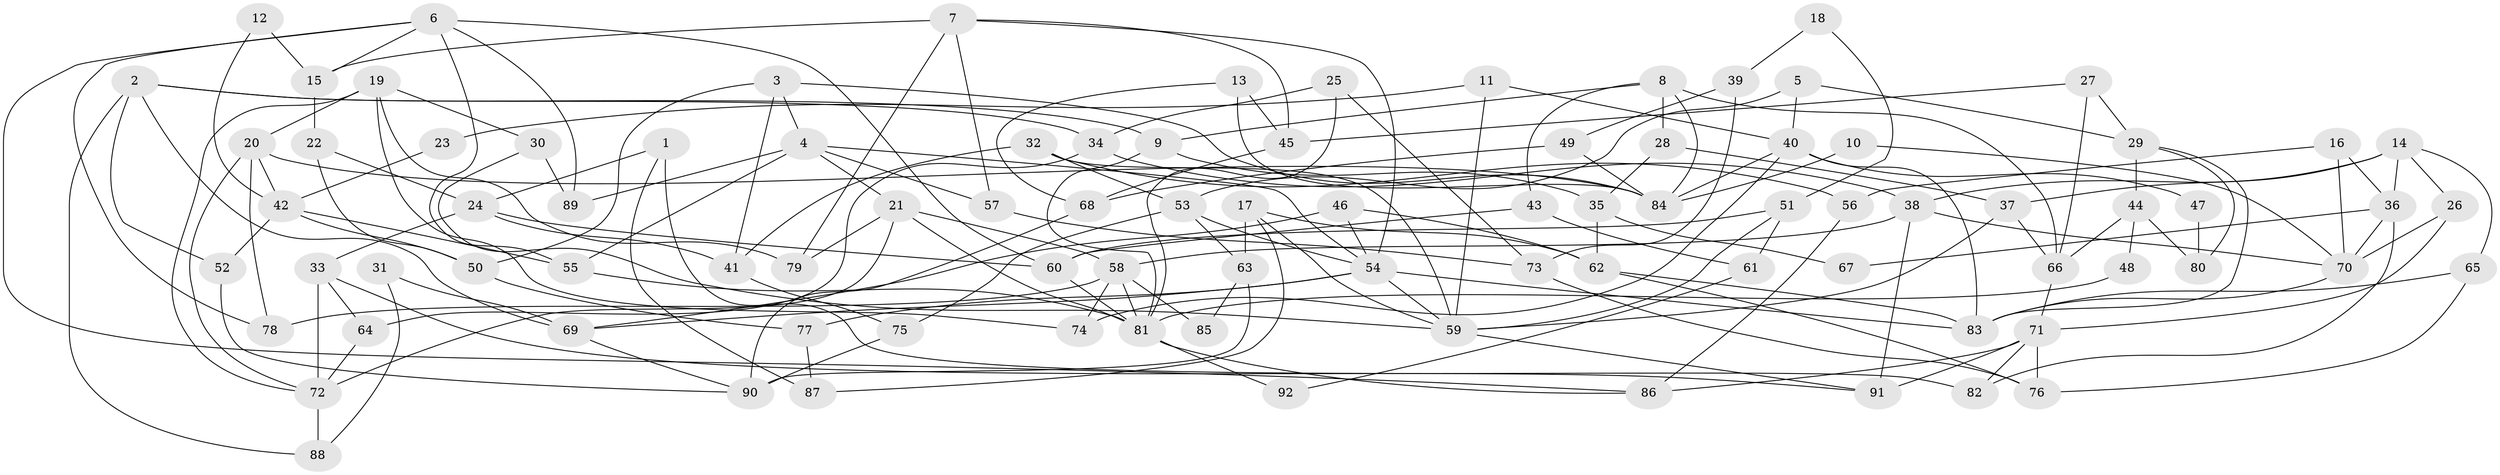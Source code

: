 // coarse degree distribution, {4: 0.17857142857142858, 11: 0.017857142857142856, 5: 0.10714285714285714, 3: 0.2857142857142857, 8: 0.08928571428571429, 9: 0.07142857142857142, 2: 0.125, 6: 0.10714285714285714, 7: 0.017857142857142856}
// Generated by graph-tools (version 1.1) at 2025/50/03/04/25 22:50:49]
// undirected, 92 vertices, 184 edges
graph export_dot {
  node [color=gray90,style=filled];
  1;
  2;
  3;
  4;
  5;
  6;
  7;
  8;
  9;
  10;
  11;
  12;
  13;
  14;
  15;
  16;
  17;
  18;
  19;
  20;
  21;
  22;
  23;
  24;
  25;
  26;
  27;
  28;
  29;
  30;
  31;
  32;
  33;
  34;
  35;
  36;
  37;
  38;
  39;
  40;
  41;
  42;
  43;
  44;
  45;
  46;
  47;
  48;
  49;
  50;
  51;
  52;
  53;
  54;
  55;
  56;
  57;
  58;
  59;
  60;
  61;
  62;
  63;
  64;
  65;
  66;
  67;
  68;
  69;
  70;
  71;
  72;
  73;
  74;
  75;
  76;
  77;
  78;
  79;
  80;
  81;
  82;
  83;
  84;
  85;
  86;
  87;
  88;
  89;
  90;
  91;
  92;
  1 -- 87;
  1 -- 82;
  1 -- 24;
  2 -- 9;
  2 -- 69;
  2 -- 34;
  2 -- 52;
  2 -- 88;
  3 -- 4;
  3 -- 41;
  3 -- 50;
  3 -- 84;
  4 -- 54;
  4 -- 55;
  4 -- 21;
  4 -- 57;
  4 -- 89;
  5 -- 29;
  5 -- 40;
  5 -- 53;
  6 -- 60;
  6 -- 86;
  6 -- 15;
  6 -- 55;
  6 -- 78;
  6 -- 89;
  7 -- 79;
  7 -- 54;
  7 -- 15;
  7 -- 45;
  7 -- 57;
  8 -- 28;
  8 -- 66;
  8 -- 9;
  8 -- 43;
  8 -- 84;
  9 -- 81;
  9 -- 35;
  10 -- 70;
  10 -- 84;
  11 -- 59;
  11 -- 40;
  11 -- 23;
  12 -- 15;
  12 -- 42;
  13 -- 84;
  13 -- 68;
  13 -- 45;
  14 -- 26;
  14 -- 38;
  14 -- 36;
  14 -- 37;
  14 -- 65;
  15 -- 22;
  16 -- 56;
  16 -- 36;
  16 -- 70;
  17 -- 59;
  17 -- 62;
  17 -- 63;
  17 -- 87;
  18 -- 39;
  18 -- 51;
  19 -- 20;
  19 -- 72;
  19 -- 30;
  19 -- 74;
  19 -- 79;
  20 -- 84;
  20 -- 78;
  20 -- 42;
  20 -- 72;
  21 -- 72;
  21 -- 58;
  21 -- 79;
  21 -- 81;
  22 -- 24;
  22 -- 50;
  23 -- 42;
  24 -- 33;
  24 -- 41;
  24 -- 60;
  25 -- 81;
  25 -- 34;
  25 -- 73;
  26 -- 71;
  26 -- 70;
  27 -- 45;
  27 -- 66;
  27 -- 29;
  28 -- 35;
  28 -- 37;
  29 -- 83;
  29 -- 44;
  29 -- 80;
  30 -- 89;
  30 -- 59;
  31 -- 69;
  31 -- 88;
  32 -- 59;
  32 -- 53;
  32 -- 41;
  32 -- 56;
  33 -- 64;
  33 -- 91;
  33 -- 72;
  34 -- 38;
  34 -- 64;
  35 -- 62;
  35 -- 67;
  36 -- 70;
  36 -- 67;
  36 -- 82;
  37 -- 59;
  37 -- 66;
  38 -- 58;
  38 -- 70;
  38 -- 91;
  39 -- 49;
  39 -- 73;
  40 -- 84;
  40 -- 74;
  40 -- 47;
  40 -- 83;
  41 -- 75;
  42 -- 50;
  42 -- 52;
  42 -- 55;
  43 -- 60;
  43 -- 61;
  44 -- 66;
  44 -- 48;
  44 -- 80;
  45 -- 68;
  46 -- 62;
  46 -- 54;
  46 -- 69;
  47 -- 80;
  48 -- 81;
  49 -- 68;
  49 -- 84;
  50 -- 77;
  51 -- 59;
  51 -- 60;
  51 -- 61;
  52 -- 90;
  53 -- 63;
  53 -- 54;
  53 -- 75;
  54 -- 69;
  54 -- 59;
  54 -- 77;
  54 -- 83;
  55 -- 81;
  56 -- 86;
  57 -- 73;
  58 -- 81;
  58 -- 74;
  58 -- 78;
  58 -- 85;
  59 -- 91;
  60 -- 81;
  61 -- 92;
  62 -- 83;
  62 -- 76;
  63 -- 90;
  63 -- 85;
  64 -- 72;
  65 -- 83;
  65 -- 76;
  66 -- 71;
  68 -- 90;
  69 -- 90;
  70 -- 83;
  71 -- 91;
  71 -- 76;
  71 -- 82;
  71 -- 86;
  72 -- 88;
  73 -- 76;
  75 -- 90;
  77 -- 87;
  81 -- 86;
  81 -- 92;
}
